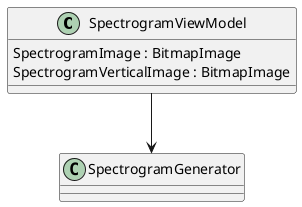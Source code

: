 @startuml
class SpectrogramViewModel {
	SpectrogramImage : BitmapImage
	SpectrogramVerticalImage : BitmapImage
}
SpectrogramViewModel --> SpectrogramGenerator
@enduml
